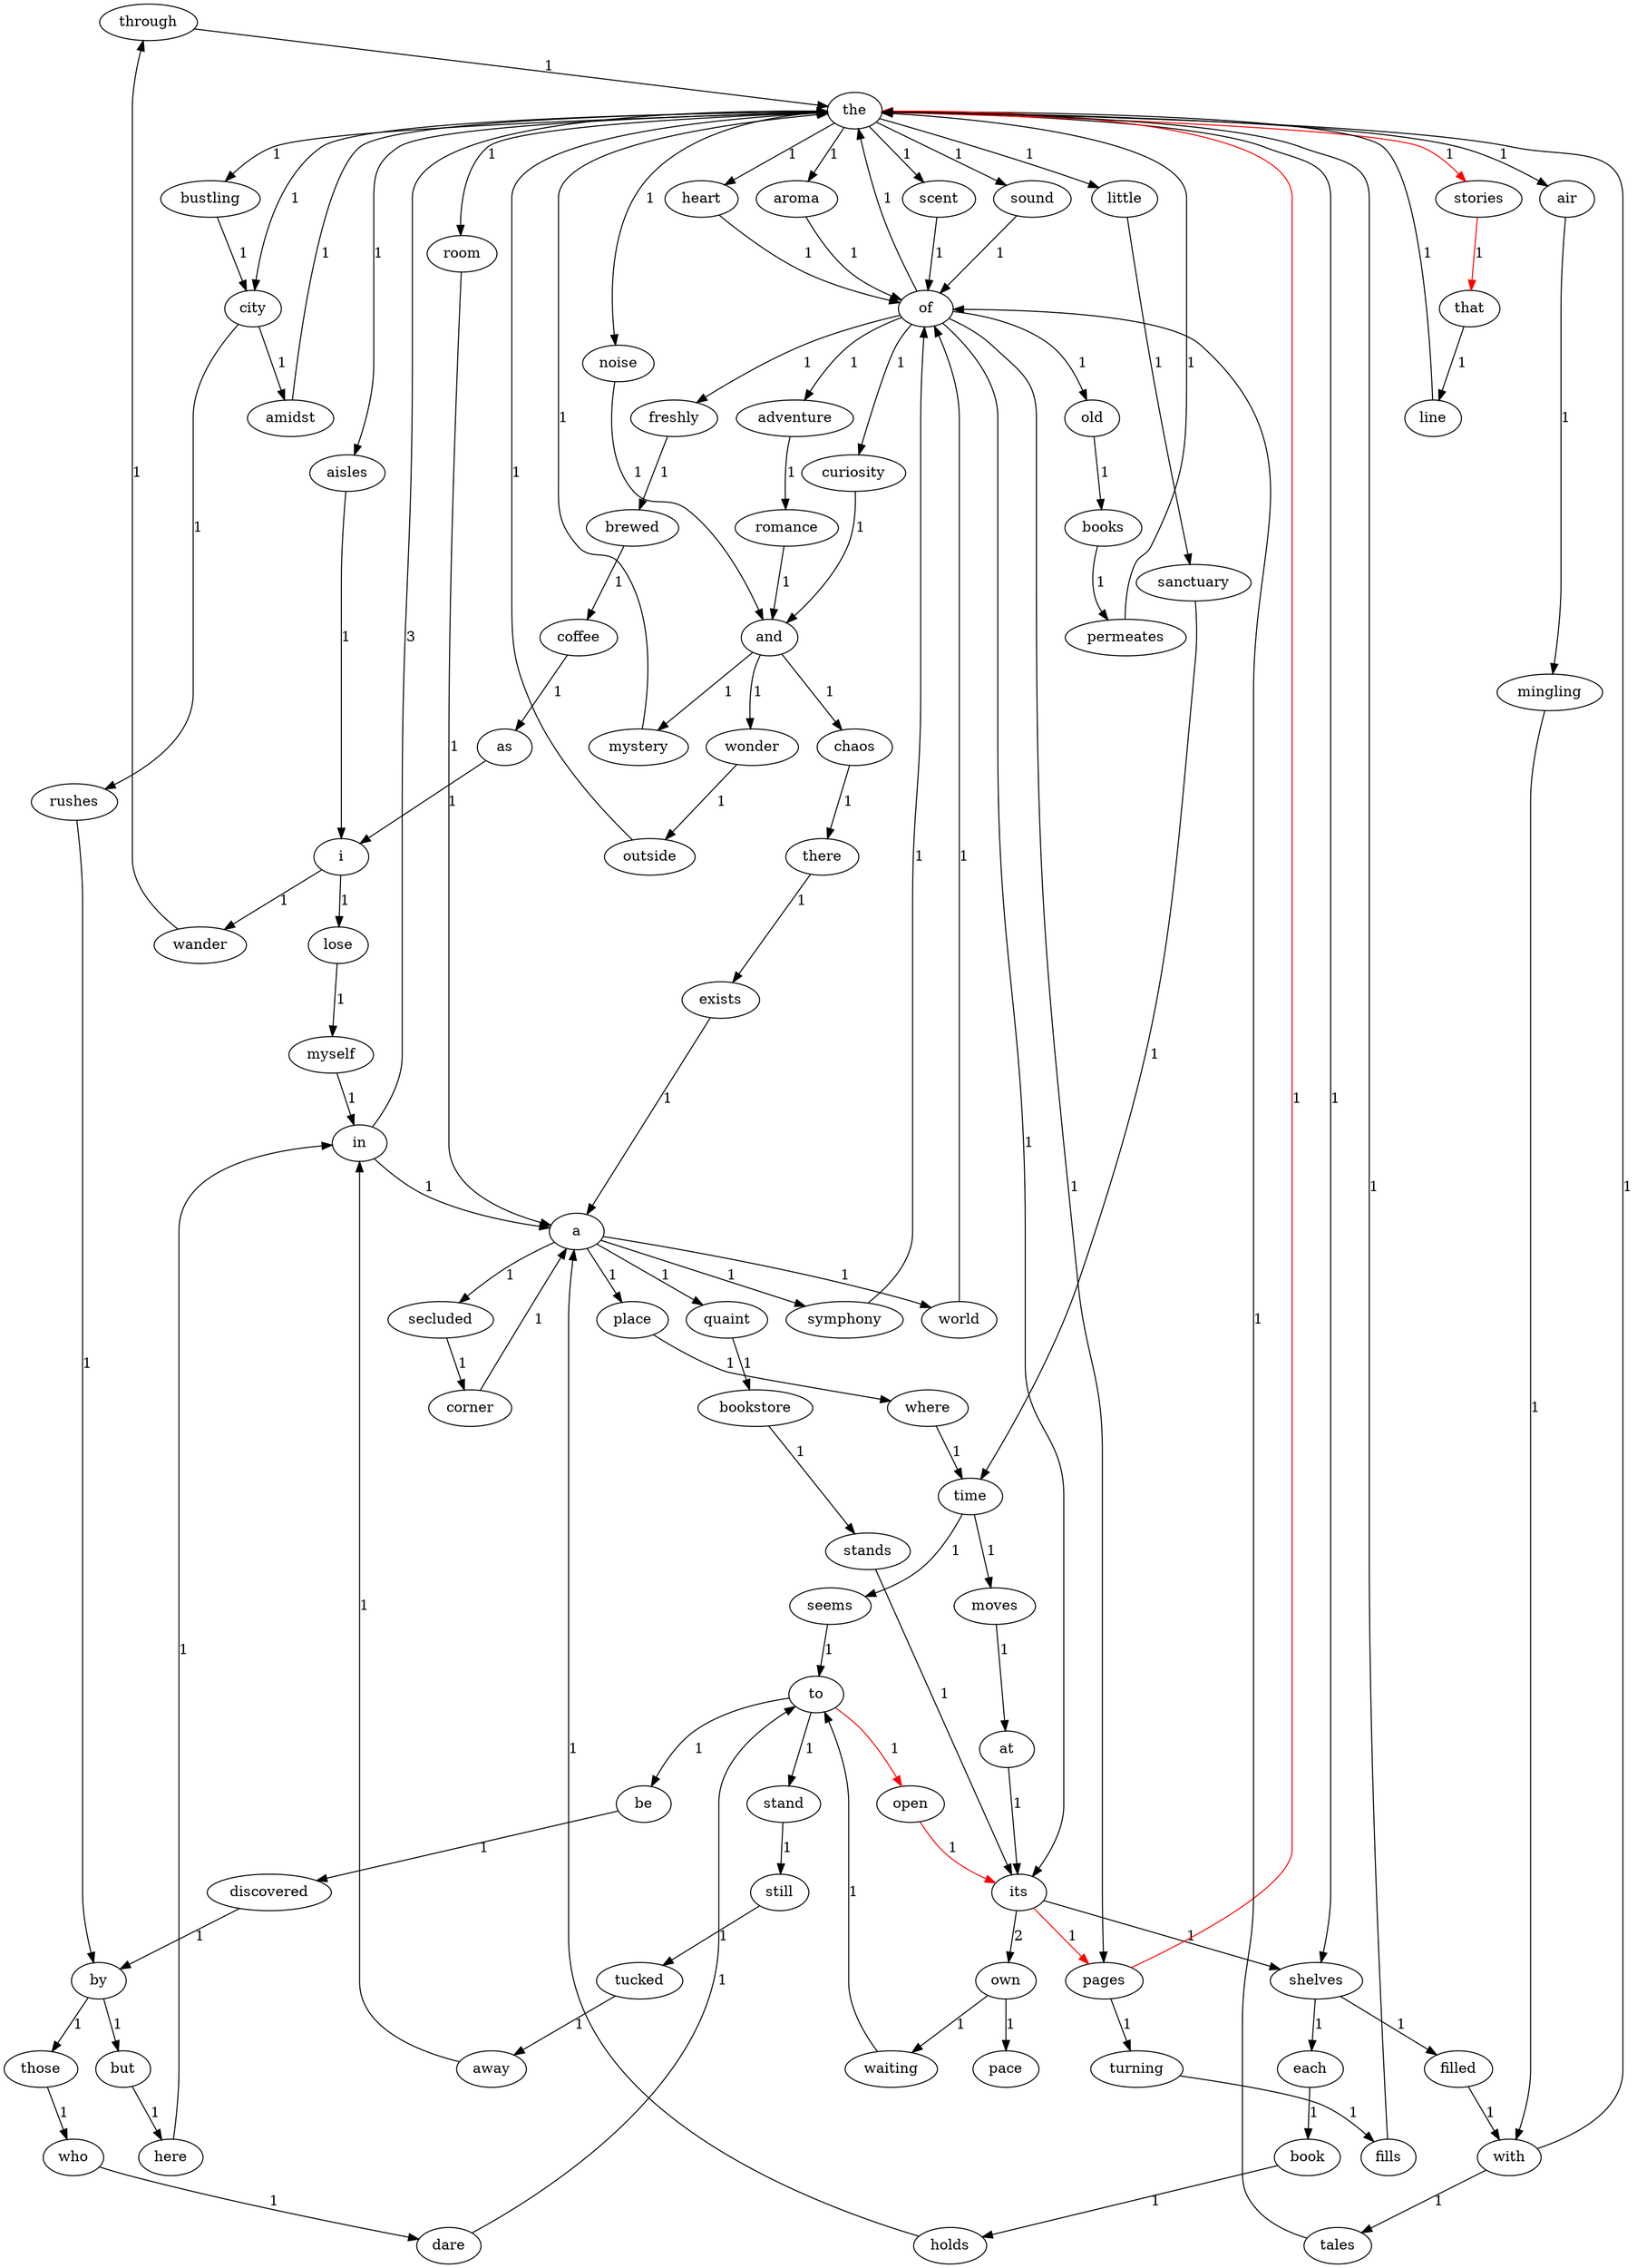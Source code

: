 digraph MyGraph {
    "through" -> "the" [label="1", color="black"];
    "but" -> "here" [label="1", color="black"];
    "romance" -> "and" [label="1", color="black"];
    "own" -> "waiting" [label="1", color="black"];
    "own" -> "pace" [label="1", color="black"];
    "sound" -> "of" [label="1", color="black"];
    "stands" -> "its" [label="1", color="black"];
    "brewed" -> "coffee" [label="1", color="black"];
    "that" -> "line" [label="1", color="black"];
    "pages" -> "the" [label="1", color="red"];
    "pages" -> "turning" [label="1", color="black"];
    "corner" -> "a" [label="1", color="black"];
    "scent" -> "of" [label="1", color="black"];
    "tucked" -> "away" [label="1", color="black"];
    "tales" -> "of" [label="1", color="black"];
    "permeates" -> "the" [label="1", color="black"];
    "those" -> "who" [label="1", color="black"];
    "fills" -> "the" [label="1", color="black"];
    "still" -> "tucked" [label="1", color="black"];
    "sanctuary" -> "time" [label="1", color="black"];
    "chaos" -> "there" [label="1", color="black"];
    "curiosity" -> "and" [label="1", color="black"];
    "in" -> "the" [label="3", color="black"];
    "in" -> "a" [label="1", color="black"];
    "old" -> "books" [label="1", color="black"];
    "lose" -> "myself" [label="1", color="black"];
    "myself" -> "in" [label="1", color="black"];
    "its" -> "pages" [label="1", color="red"];
    "its" -> "own" [label="2", color="black"];
    "its" -> "shelves" [label="1", color="black"];
    "rushes" -> "by" [label="1", color="black"];
    "mingling" -> "with" [label="1", color="black"];
    "heart" -> "of" [label="1", color="black"];
    "each" -> "book" [label="1", color="black"];
    "adventure" -> "romance" [label="1", color="black"];
    "freshly" -> "brewed" [label="1", color="black"];
    "as" -> "i" [label="1", color="black"];
    "mystery" -> "the" [label="1", color="black"];
    "books" -> "permeates" [label="1", color="black"];
    "at" -> "its" [label="1", color="black"];
    "wander" -> "through" [label="1", color="black"];
    "turning" -> "fills" [label="1", color="black"];
    "outside" -> "the" [label="1", color="black"];
    "seems" -> "to" [label="1", color="black"];
    "secluded" -> "corner" [label="1", color="black"];
    "who" -> "dare" [label="1", color="black"];
    "little" -> "sanctuary" [label="1", color="black"];
    "here" -> "in" [label="1", color="black"];
    "discovered" -> "by" [label="1", color="black"];
    "away" -> "in" [label="1", color="black"];
    "be" -> "discovered" [label="1", color="black"];
    "waiting" -> "to" [label="1", color="black"];
    "city" -> "rushes" [label="1", color="black"];
    "city" -> "amidst" [label="1", color="black"];
    "line" -> "the" [label="1", color="black"];
    "book" -> "holds" [label="1", color="black"];
    "air" -> "mingling" [label="1", color="black"];
    "shelves" -> "filled" [label="1", color="black"];
    "shelves" -> "each" [label="1", color="black"];
    "symphony" -> "of" [label="1", color="black"];
    "bookstore" -> "stands" [label="1", color="black"];
    "world" -> "of" [label="1", color="black"];
    "bustling" -> "city" [label="1", color="black"];
    "and" -> "chaos" [label="1", color="black"];
    "and" -> "mystery" [label="1", color="black"];
    "and" -> "wonder" [label="1", color="black"];
    "of" -> "the" [label="1", color="black"];
    "of" -> "adventure" [label="1", color="black"];
    "of" -> "freshly" [label="1", color="black"];
    "of" -> "pages" [label="1", color="black"];
    "of" -> "curiosity" [label="1", color="black"];
    "of" -> "old" [label="1", color="black"];
    "of" -> "its" [label="1", color="black"];
    "by" -> "but" [label="1", color="black"];
    "by" -> "those" [label="1", color="black"];
    "noise" -> "and" [label="1", color="black"];
    "where" -> "time" [label="1", color="black"];
    "place" -> "where" [label="1", color="black"];
    "wonder" -> "outside" [label="1", color="black"];
    "stand" -> "still" [label="1", color="black"];
    "dare" -> "to" [label="1", color="black"];
    "amidst" -> "the" [label="1", color="black"];
    "quaint" -> "bookstore" [label="1", color="black"];
    "a" -> "quaint" [label="1", color="black"];
    "a" -> "world" [label="1", color="black"];
    "a" -> "place" [label="1", color="black"];
    "a" -> "secluded" [label="1", color="black"];
    "a" -> "symphony" [label="1", color="black"];
    "stories" -> "that" [label="1", color="red"];
    "i" -> "wander" [label="1", color="black"];
    "i" -> "lose" [label="1", color="black"];
    "filled" -> "with" [label="1", color="black"];
    "aisles" -> "i" [label="1", color="black"];
    "room" -> "a" [label="1", color="black"];
    "the" -> "stories" [label="1", color="red"];
    "the" -> "city" [label="1", color="black"];
    "the" -> "sound" [label="1", color="black"];
    "the" -> "air" [label="1", color="black"];
    "the" -> "aisles" [label="1", color="black"];
    "the" -> "heart" [label="1", color="black"];
    "the" -> "shelves" [label="1", color="black"];
    "the" -> "room" [label="1", color="black"];
    "the" -> "bustling" [label="1", color="black"];
    "the" -> "noise" [label="1", color="black"];
    "the" -> "scent" [label="1", color="black"];
    "the" -> "aroma" [label="1", color="black"];
    "the" -> "little" [label="1", color="black"];
    "with" -> "the" [label="1", color="black"];
    "with" -> "tales" [label="1", color="black"];
    "moves" -> "at" [label="1", color="black"];
    "there" -> "exists" [label="1", color="black"];
    "coffee" -> "as" [label="1", color="black"];
    "exists" -> "a" [label="1", color="black"];
    "holds" -> "a" [label="1", color="black"];
    "time" -> "moves" [label="1", color="black"];
    "time" -> "seems" [label="1", color="black"];
    "to" -> "be" [label="1", color="black"];
    "to" -> "stand" [label="1", color="black"];
    "to" -> "open" [label="1", color="red"];
    "aroma" -> "of" [label="1", color="black"];
    "open" -> "its" [label="1", color="red"];
}